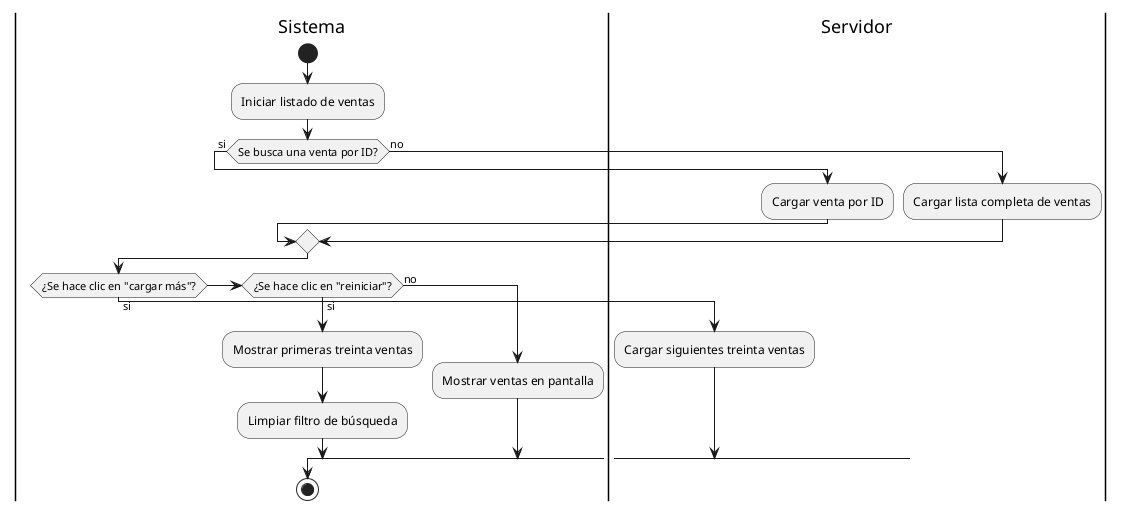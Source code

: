 @startuml Listar Ventas

|Sistema|
start
:Iniciar listado de ventas;
if (Se busca una venta por ID?) then (si)
    |Servidor|
    :Cargar venta por ID;
else (no)
    :Cargar lista completa de ventas;
endif
|Sistema|
if (¿Se hace clic en "cargar más"?) then (si)
|Servidor|
:Cargar siguientes treinta ventas;
|Sistema|
elseif (¿Se hace clic en "reiniciar"?) then (si)
:Mostrar primeras treinta ventas;
:Limpiar filtro de búsqueda;
else (no)
:Mostrar ventas en pantalla;
endif
stop

@enduml
